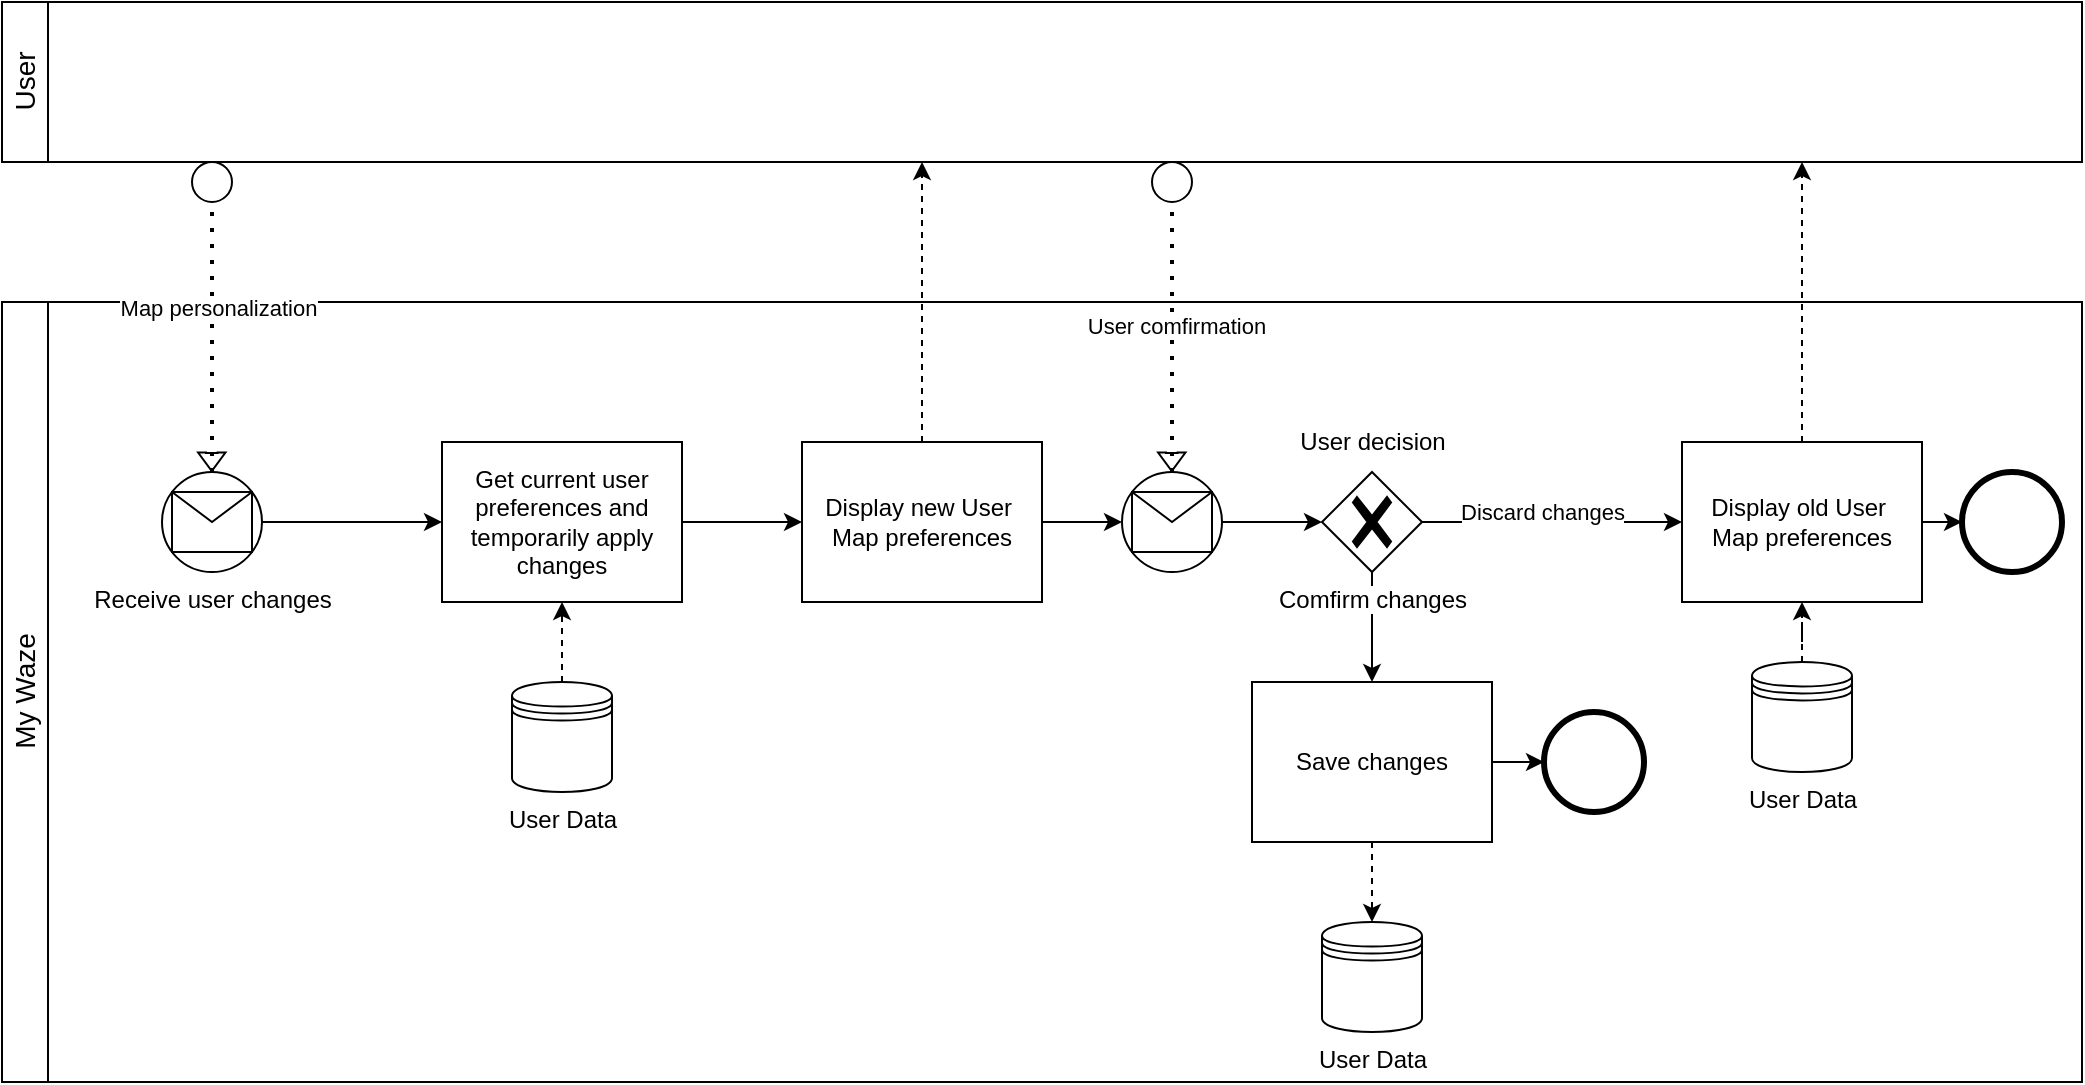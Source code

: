 <mxfile version="26.2.13">
  <diagram name="Page-1" id="hE1De7-QvZgbe8gm9dJ3">
    <mxGraphModel dx="1180" dy="675" grid="1" gridSize="10" guides="1" tooltips="1" connect="1" arrows="1" fold="1" page="1" pageScale="1" pageWidth="827" pageHeight="1169" math="0" shadow="0">
      <root>
        <mxCell id="0" />
        <mxCell id="1" parent="0" />
        <mxCell id="GoJcISw9qc416fXIIpP5-1" value="&lt;span style=&quot;font-weight: normal;&quot;&gt;&lt;font style=&quot;font-size: 14px;&quot;&gt;User&lt;/font&gt;&lt;/span&gt;" style="swimlane;horizontal=0;whiteSpace=wrap;html=1;startSize=23;" vertex="1" parent="1">
          <mxGeometry x="360" y="380" width="1040" height="80" as="geometry" />
        </mxCell>
        <mxCell id="GoJcISw9qc416fXIIpP5-2" value="&lt;font style=&quot;font-size: 14px; font-weight: normal;&quot;&gt;My Waze&lt;/font&gt;" style="swimlane;horizontal=0;whiteSpace=wrap;html=1;startSize=23;" vertex="1" parent="1">
          <mxGeometry x="360" y="530" width="1040" height="390" as="geometry" />
        </mxCell>
        <mxCell id="GoJcISw9qc416fXIIpP5-3" value="" style="shape=mxgraph.bpmn.shape;html=1;verticalLabelPosition=bottom;labelBackgroundColor=#ffffff;verticalAlign=top;perimeter=ellipsePerimeter;outline=end;symbol=general;" vertex="1" parent="GoJcISw9qc416fXIIpP5-2">
          <mxGeometry x="980" y="85" width="50" height="50" as="geometry" />
        </mxCell>
        <mxCell id="GoJcISw9qc416fXIIpP5-12" value="" style="edgeStyle=orthogonalEdgeStyle;rounded=0;html=1;jettySize=auto;orthogonalLoop=1;exitX=1;exitY=0.5;exitDx=0;exitDy=0;exitPerimeter=0;" edge="1" parent="GoJcISw9qc416fXIIpP5-2" source="GoJcISw9qc416fXIIpP5-13">
          <mxGeometry relative="1" as="geometry">
            <mxPoint x="690" y="400" as="sourcePoint" />
            <mxPoint x="400" y="110" as="targetPoint" />
          </mxGeometry>
        </mxCell>
        <mxCell id="GoJcISw9qc416fXIIpP5-13" value="Get current user preferences and temporarily apply changes" style="points=[[0.25,0,0],[0.5,0,0],[0.75,0,0],[1,0.25,0],[1,0.5,0],[1,0.75,0],[0.75,1,0],[0.5,1,0],[0.25,1,0],[0,0.75,0],[0,0.5,0],[0,0.25,0]];shape=mxgraph.bpmn.task2;whiteSpace=wrap;rectStyle=rounded;size=10;html=1;container=1;expand=0;collapsible=0;taskMarker=service;" vertex="1" parent="GoJcISw9qc416fXIIpP5-2">
          <mxGeometry x="220" y="70" width="120" height="80" as="geometry" />
        </mxCell>
        <mxCell id="GoJcISw9qc416fXIIpP5-15" value="User Data" style="shape=datastore;html=1;labelPosition=center;verticalLabelPosition=bottom;align=center;verticalAlign=top;" vertex="1" parent="GoJcISw9qc416fXIIpP5-2">
          <mxGeometry x="255" y="190" width="50" height="55" as="geometry" />
        </mxCell>
        <mxCell id="GoJcISw9qc416fXIIpP5-17" value="Receive user changes" style="shape=mxgraph.bpmn.shape;html=1;verticalLabelPosition=bottom;labelBackgroundColor=#ffffff;verticalAlign=top;perimeter=ellipsePerimeter;outline=standard;symbol=general;" vertex="1" parent="GoJcISw9qc416fXIIpP5-2">
          <mxGeometry x="80" y="85" width="50" height="50" as="geometry" />
        </mxCell>
        <mxCell id="GoJcISw9qc416fXIIpP5-18" value="" style="shape=message;whiteSpace=wrap;html=1;" vertex="1" parent="GoJcISw9qc416fXIIpP5-2">
          <mxGeometry x="85" y="95" width="40" height="30" as="geometry" />
        </mxCell>
        <mxCell id="GoJcISw9qc416fXIIpP5-19" value="" style="shape=flexArrow;endArrow=classic;html=1;rounded=0;width=5.76;endSize=2.731;endWidth=6.918;" edge="1" parent="GoJcISw9qc416fXIIpP5-2">
          <mxGeometry width="50" height="50" relative="1" as="geometry">
            <mxPoint x="104.89" y="75" as="sourcePoint" />
            <mxPoint x="104.89" y="85" as="targetPoint" />
          </mxGeometry>
        </mxCell>
        <mxCell id="GoJcISw9qc416fXIIpP5-20" value="" style="endArrow=none;dashed=1;html=1;dashPattern=1 3;strokeWidth=2;rounded=0;exitX=0.5;exitY=0;exitDx=0;exitDy=0;" edge="1" parent="GoJcISw9qc416fXIIpP5-2" source="GoJcISw9qc416fXIIpP5-17" target="GoJcISw9qc416fXIIpP5-22">
          <mxGeometry width="50" height="50" relative="1" as="geometry">
            <mxPoint x="320" y="160" as="sourcePoint" />
            <mxPoint x="135" y="-70" as="targetPoint" />
          </mxGeometry>
        </mxCell>
        <mxCell id="GoJcISw9qc416fXIIpP5-21" value="Map personalization" style="edgeLabel;html=1;align=center;verticalAlign=middle;resizable=0;points=[];" vertex="1" connectable="0" parent="GoJcISw9qc416fXIIpP5-20">
          <mxGeometry x="0.212" y="-3" relative="1" as="geometry">
            <mxPoint as="offset" />
          </mxGeometry>
        </mxCell>
        <mxCell id="GoJcISw9qc416fXIIpP5-22" value="" style="ellipse;whiteSpace=wrap;html=1;" vertex="1" parent="GoJcISw9qc416fXIIpP5-2">
          <mxGeometry x="95" y="-70" width="20" height="20" as="geometry" />
        </mxCell>
        <mxCell id="GoJcISw9qc416fXIIpP5-33" style="edgeStyle=orthogonalEdgeStyle;rounded=0;orthogonalLoop=1;jettySize=auto;html=1;exitX=1;exitY=0.5;exitDx=0;exitDy=0;entryX=0;entryY=0.5;entryDx=0;entryDy=0;entryPerimeter=0;" edge="1" parent="GoJcISw9qc416fXIIpP5-2" source="GoJcISw9qc416fXIIpP5-17" target="GoJcISw9qc416fXIIpP5-13">
          <mxGeometry relative="1" as="geometry">
            <mxPoint x="200" y="110" as="targetPoint" />
          </mxGeometry>
        </mxCell>
        <mxCell id="GoJcISw9qc416fXIIpP5-66" style="edgeStyle=orthogonalEdgeStyle;rounded=0;orthogonalLoop=1;jettySize=auto;html=1;dashed=1;" edge="1" parent="GoJcISw9qc416fXIIpP5-2" source="GoJcISw9qc416fXIIpP5-10">
          <mxGeometry relative="1" as="geometry">
            <mxPoint x="460" y="-70" as="targetPoint" />
          </mxGeometry>
        </mxCell>
        <mxCell id="GoJcISw9qc416fXIIpP5-10" value="Display new User&amp;nbsp;&lt;div&gt;Map preferences&lt;/div&gt;" style="points=[[0.25,0,0],[0.5,0,0],[0.75,0,0],[1,0.25,0],[1,0.5,0],[1,0.75,0],[0.75,1,0],[0.5,1,0],[0.25,1,0],[0,0.75,0],[0,0.5,0],[0,0.25,0]];shape=mxgraph.bpmn.task2;whiteSpace=wrap;rectStyle=rounded;size=10;html=1;container=1;expand=0;collapsible=0;taskMarker=service;" vertex="1" parent="GoJcISw9qc416fXIIpP5-2">
          <mxGeometry x="400" y="70" width="120" height="80" as="geometry" />
        </mxCell>
        <mxCell id="GoJcISw9qc416fXIIpP5-38" value="User Data" style="shape=datastore;html=1;labelPosition=center;verticalLabelPosition=bottom;align=center;verticalAlign=top;" vertex="1" parent="GoJcISw9qc416fXIIpP5-2">
          <mxGeometry x="660" y="310" width="50" height="55" as="geometry" />
        </mxCell>
        <mxCell id="GoJcISw9qc416fXIIpP5-40" style="edgeStyle=orthogonalEdgeStyle;rounded=0;orthogonalLoop=1;jettySize=auto;html=1;entryX=0.5;entryY=1;entryDx=0;entryDy=0;entryPerimeter=0;dashed=1;" edge="1" parent="GoJcISw9qc416fXIIpP5-2" source="GoJcISw9qc416fXIIpP5-15" target="GoJcISw9qc416fXIIpP5-13">
          <mxGeometry relative="1" as="geometry" />
        </mxCell>
        <mxCell id="GoJcISw9qc416fXIIpP5-54" style="edgeStyle=orthogonalEdgeStyle;rounded=0;orthogonalLoop=1;jettySize=auto;html=1;entryX=0;entryY=0.5;entryDx=0;entryDy=0;entryPerimeter=0;" edge="1" parent="GoJcISw9qc416fXIIpP5-2" source="GoJcISw9qc416fXIIpP5-51" target="GoJcISw9qc416fXIIpP5-64">
          <mxGeometry relative="1" as="geometry">
            <mxPoint x="800" y="110" as="targetPoint" />
          </mxGeometry>
        </mxCell>
        <mxCell id="GoJcISw9qc416fXIIpP5-55" value="Discard changes" style="edgeLabel;html=1;align=center;verticalAlign=middle;resizable=0;points=[];" vertex="1" connectable="0" parent="GoJcISw9qc416fXIIpP5-54">
          <mxGeometry x="-0.075" y="5" relative="1" as="geometry">
            <mxPoint as="offset" />
          </mxGeometry>
        </mxCell>
        <mxCell id="GoJcISw9qc416fXIIpP5-57" style="edgeStyle=orthogonalEdgeStyle;rounded=0;orthogonalLoop=1;jettySize=auto;html=1;" edge="1" parent="GoJcISw9qc416fXIIpP5-2" source="GoJcISw9qc416fXIIpP5-51">
          <mxGeometry relative="1" as="geometry">
            <mxPoint x="685" y="190" as="targetPoint" />
          </mxGeometry>
        </mxCell>
        <mxCell id="GoJcISw9qc416fXIIpP5-51" value="Comfirm changes" style="points=[[0.25,0.25,0],[0.5,0,0],[0.75,0.25,0],[1,0.5,0],[0.75,0.75,0],[0.5,1,0],[0.25,0.75,0],[0,0.5,0]];shape=mxgraph.bpmn.gateway2;html=1;verticalLabelPosition=bottom;labelBackgroundColor=#ffffff;verticalAlign=top;align=center;perimeter=rhombusPerimeter;outlineConnect=0;outline=none;symbol=none;gwType=exclusive;" vertex="1" parent="GoJcISw9qc416fXIIpP5-2">
          <mxGeometry x="660" y="85" width="50" height="50" as="geometry" />
        </mxCell>
        <mxCell id="GoJcISw9qc416fXIIpP5-59" style="edgeStyle=orthogonalEdgeStyle;rounded=0;orthogonalLoop=1;jettySize=auto;html=1;entryX=0;entryY=0.5;entryDx=0;entryDy=0;" edge="1" parent="GoJcISw9qc416fXIIpP5-2" source="GoJcISw9qc416fXIIpP5-58" target="GoJcISw9qc416fXIIpP5-60">
          <mxGeometry relative="1" as="geometry">
            <mxPoint x="850" y="230" as="targetPoint" />
          </mxGeometry>
        </mxCell>
        <mxCell id="GoJcISw9qc416fXIIpP5-61" style="edgeStyle=orthogonalEdgeStyle;rounded=0;orthogonalLoop=1;jettySize=auto;html=1;entryX=0.5;entryY=0;entryDx=0;entryDy=0;dashed=1;" edge="1" parent="GoJcISw9qc416fXIIpP5-2" source="GoJcISw9qc416fXIIpP5-58" target="GoJcISw9qc416fXIIpP5-38">
          <mxGeometry relative="1" as="geometry" />
        </mxCell>
        <mxCell id="GoJcISw9qc416fXIIpP5-58" value="Save changes" style="points=[[0.25,0,0],[0.5,0,0],[0.75,0,0],[1,0.25,0],[1,0.5,0],[1,0.75,0],[0.75,1,0],[0.5,1,0],[0.25,1,0],[0,0.75,0],[0,0.5,0],[0,0.25,0]];shape=mxgraph.bpmn.task2;whiteSpace=wrap;rectStyle=rounded;size=10;html=1;container=1;expand=0;collapsible=0;taskMarker=service;" vertex="1" parent="GoJcISw9qc416fXIIpP5-2">
          <mxGeometry x="625" y="190" width="120" height="80" as="geometry" />
        </mxCell>
        <mxCell id="GoJcISw9qc416fXIIpP5-60" value="" style="shape=mxgraph.bpmn.shape;html=1;verticalLabelPosition=bottom;labelBackgroundColor=#ffffff;verticalAlign=top;perimeter=ellipsePerimeter;outline=end;symbol=general;" vertex="1" parent="GoJcISw9qc416fXIIpP5-2">
          <mxGeometry x="771" y="205" width="50" height="50" as="geometry" />
        </mxCell>
        <mxCell id="GoJcISw9qc416fXIIpP5-62" value="User decision" style="text;html=1;align=center;verticalAlign=middle;resizable=0;points=[];autosize=1;strokeColor=none;fillColor=none;" vertex="1" parent="GoJcISw9qc416fXIIpP5-2">
          <mxGeometry x="635" y="55" width="100" height="30" as="geometry" />
        </mxCell>
        <mxCell id="GoJcISw9qc416fXIIpP5-65" style="edgeStyle=orthogonalEdgeStyle;rounded=0;orthogonalLoop=1;jettySize=auto;html=1;dashed=1;" edge="1" parent="GoJcISw9qc416fXIIpP5-2" source="GoJcISw9qc416fXIIpP5-64">
          <mxGeometry relative="1" as="geometry">
            <mxPoint x="900" y="-70" as="targetPoint" />
          </mxGeometry>
        </mxCell>
        <mxCell id="GoJcISw9qc416fXIIpP5-67" style="edgeStyle=orthogonalEdgeStyle;rounded=0;orthogonalLoop=1;jettySize=auto;html=1;entryX=0;entryY=0.5;entryDx=0;entryDy=0;" edge="1" parent="GoJcISw9qc416fXIIpP5-2" source="GoJcISw9qc416fXIIpP5-64" target="GoJcISw9qc416fXIIpP5-3">
          <mxGeometry relative="1" as="geometry" />
        </mxCell>
        <mxCell id="GoJcISw9qc416fXIIpP5-64" value="Display old User&amp;nbsp;&lt;div&gt;Map preferences&lt;/div&gt;" style="points=[[0.25,0,0],[0.5,0,0],[0.75,0,0],[1,0.25,0],[1,0.5,0],[1,0.75,0],[0.75,1,0],[0.5,1,0],[0.25,1,0],[0,0.75,0],[0,0.5,0],[0,0.25,0]];shape=mxgraph.bpmn.task2;whiteSpace=wrap;rectStyle=rounded;size=10;html=1;container=1;expand=0;collapsible=0;taskMarker=service;" vertex="1" parent="GoJcISw9qc416fXIIpP5-2">
          <mxGeometry x="840" y="70" width="120" height="80" as="geometry" />
        </mxCell>
        <mxCell id="GoJcISw9qc416fXIIpP5-68" value="User Data" style="shape=datastore;html=1;labelPosition=center;verticalLabelPosition=bottom;align=center;verticalAlign=top;" vertex="1" parent="GoJcISw9qc416fXIIpP5-2">
          <mxGeometry x="875" y="180" width="50" height="55" as="geometry" />
        </mxCell>
        <mxCell id="GoJcISw9qc416fXIIpP5-69" style="edgeStyle=orthogonalEdgeStyle;rounded=0;orthogonalLoop=1;jettySize=auto;html=1;entryX=0.5;entryY=1;entryDx=0;entryDy=0;entryPerimeter=0;dashed=1;" edge="1" parent="GoJcISw9qc416fXIIpP5-2" source="GoJcISw9qc416fXIIpP5-68" target="GoJcISw9qc416fXIIpP5-64">
          <mxGeometry relative="1" as="geometry" />
        </mxCell>
        <mxCell id="GoJcISw9qc416fXIIpP5-50" style="edgeStyle=orthogonalEdgeStyle;rounded=0;orthogonalLoop=1;jettySize=auto;html=1;entryX=0;entryY=0.5;entryDx=0;entryDy=0;entryPerimeter=0;" edge="1" parent="1" source="GoJcISw9qc416fXIIpP5-41" target="GoJcISw9qc416fXIIpP5-51">
          <mxGeometry relative="1" as="geometry">
            <mxPoint x="1000" y="640" as="targetPoint" />
          </mxGeometry>
        </mxCell>
        <mxCell id="GoJcISw9qc416fXIIpP5-41" value="" style="shape=mxgraph.bpmn.shape;html=1;verticalLabelPosition=bottom;labelBackgroundColor=#ffffff;verticalAlign=top;perimeter=ellipsePerimeter;outline=standard;symbol=general;" vertex="1" parent="1">
          <mxGeometry x="920" y="615" width="50" height="50" as="geometry" />
        </mxCell>
        <mxCell id="GoJcISw9qc416fXIIpP5-42" value="" style="shape=message;whiteSpace=wrap;html=1;" vertex="1" parent="1">
          <mxGeometry x="925" y="625" width="40" height="30" as="geometry" />
        </mxCell>
        <mxCell id="GoJcISw9qc416fXIIpP5-43" value="" style="shape=flexArrow;endArrow=classic;html=1;rounded=0;width=5.76;endSize=2.731;endWidth=6.918;" edge="1" parent="1">
          <mxGeometry width="50" height="50" relative="1" as="geometry">
            <mxPoint x="944.89" y="605" as="sourcePoint" />
            <mxPoint x="944.89" y="615" as="targetPoint" />
          </mxGeometry>
        </mxCell>
        <mxCell id="GoJcISw9qc416fXIIpP5-44" value="" style="endArrow=none;dashed=1;html=1;dashPattern=1 3;strokeWidth=2;rounded=0;exitX=0.5;exitY=0;exitDx=0;exitDy=0;" edge="1" parent="1">
          <mxGeometry width="50" height="50" relative="1" as="geometry">
            <mxPoint x="945" y="615" as="sourcePoint" />
            <mxPoint x="945" y="480" as="targetPoint" />
          </mxGeometry>
        </mxCell>
        <mxCell id="GoJcISw9qc416fXIIpP5-47" value="User comfirmation" style="edgeLabel;html=1;align=center;verticalAlign=middle;resizable=0;points=[];" vertex="1" connectable="0" parent="GoJcISw9qc416fXIIpP5-44">
          <mxGeometry x="0.082" y="-2" relative="1" as="geometry">
            <mxPoint as="offset" />
          </mxGeometry>
        </mxCell>
        <mxCell id="GoJcISw9qc416fXIIpP5-46" value="" style="ellipse;whiteSpace=wrap;html=1;" vertex="1" parent="1">
          <mxGeometry x="935" y="460" width="20" height="20" as="geometry" />
        </mxCell>
        <mxCell id="GoJcISw9qc416fXIIpP5-49" style="edgeStyle=orthogonalEdgeStyle;rounded=0;orthogonalLoop=1;jettySize=auto;html=1;entryX=0;entryY=0.5;entryDx=0;entryDy=0;" edge="1" parent="1" source="GoJcISw9qc416fXIIpP5-10" target="GoJcISw9qc416fXIIpP5-41">
          <mxGeometry relative="1" as="geometry" />
        </mxCell>
      </root>
    </mxGraphModel>
  </diagram>
</mxfile>
